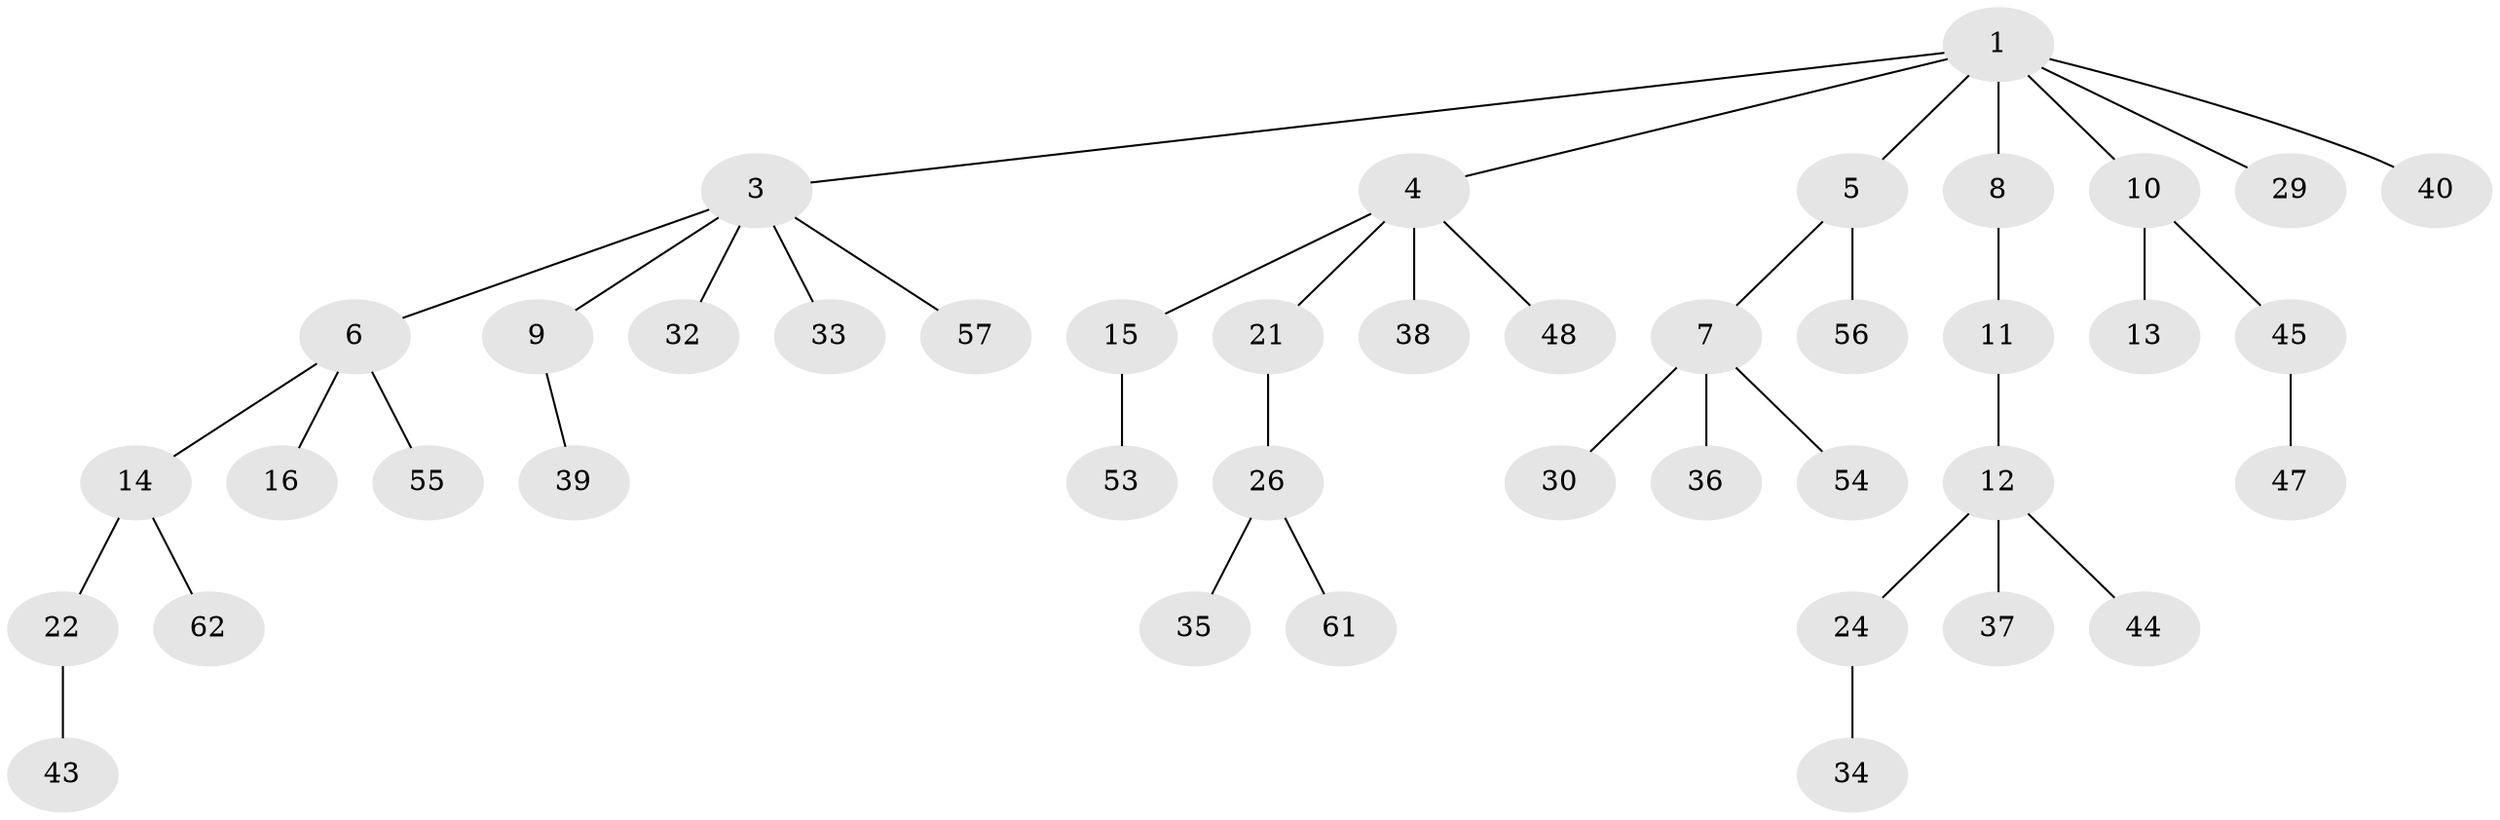 // original degree distribution, {4: 0.06060606060606061, 5: 0.030303030303030304, 6: 0.030303030303030304, 3: 0.15151515151515152, 2: 0.21212121212121213, 1: 0.5151515151515151}
// Generated by graph-tools (version 1.1) at 2025/11/02/27/25 16:11:25]
// undirected, 42 vertices, 41 edges
graph export_dot {
graph [start="1"]
  node [color=gray90,style=filled];
  1 [super="+2"];
  3 [super="+25"];
  4 [super="+27"];
  5 [super="+46"];
  6 [super="+65"];
  7 [super="+20"];
  8 [super="+66"];
  9 [super="+19"];
  10 [super="+42"];
  11 [super="+23"];
  12 [super="+18"];
  13 [super="+41"];
  14 [super="+17"];
  15 [super="+52"];
  16;
  21 [super="+28"];
  22;
  24 [super="+64"];
  26 [super="+31"];
  29 [super="+49"];
  30;
  32;
  33 [super="+60"];
  34 [super="+63"];
  35 [super="+51"];
  36;
  37;
  38;
  39;
  40;
  43 [super="+59"];
  44;
  45 [super="+50"];
  47;
  48;
  53;
  54;
  55;
  56 [super="+58"];
  57;
  61;
  62;
  1 -- 3;
  1 -- 10;
  1 -- 40;
  1 -- 4;
  1 -- 5;
  1 -- 8;
  1 -- 29;
  3 -- 6;
  3 -- 9;
  3 -- 32;
  3 -- 57;
  3 -- 33;
  4 -- 15;
  4 -- 21;
  4 -- 38;
  4 -- 48;
  5 -- 7;
  5 -- 56;
  6 -- 14;
  6 -- 16;
  6 -- 55;
  7 -- 54;
  7 -- 36;
  7 -- 30;
  8 -- 11;
  9 -- 39;
  10 -- 13;
  10 -- 45;
  11 -- 12;
  12 -- 24;
  12 -- 37;
  12 -- 44;
  14 -- 62;
  14 -- 22;
  15 -- 53;
  21 -- 26;
  22 -- 43;
  24 -- 34;
  26 -- 35;
  26 -- 61;
  45 -- 47;
}
